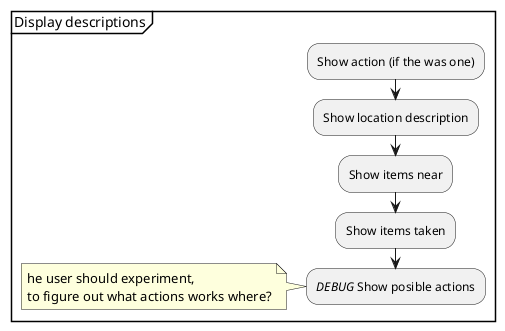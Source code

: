 @startuml
partition Display descriptions {
        :Show action (if the was one);
        :Show location description;
        :Show items near;
        :Show items taken;
        ://DEBUG// Show posible actions;
        note left
            he user should experiment, 
            to figure out what actions works where?
        end note
    }

@enduml
